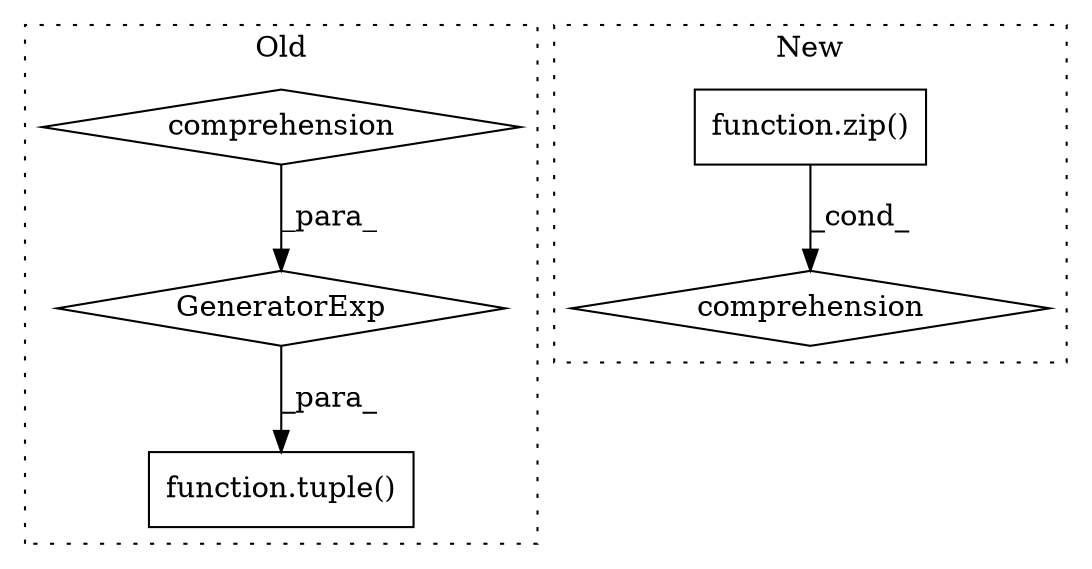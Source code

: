 digraph G {
subgraph cluster0 {
1 [label="GeneratorExp" a="55" s="2096" l="9" shape="diamond"];
3 [label="comprehension" a="45" s="2142" l="3" shape="diamond"];
4 [label="function.tuple()" a="75" s="2090,2105" l="6,65" shape="box"];
label = "Old";
style="dotted";
}
subgraph cluster1 {
2 [label="function.zip()" a="75" s="2077,2082" l="4,5" shape="box"];
5 [label="comprehension" a="45" s="2066" l="3" shape="diamond"];
label = "New";
style="dotted";
}
1 -> 4 [label="_para_"];
2 -> 5 [label="_cond_"];
3 -> 1 [label="_para_"];
}
